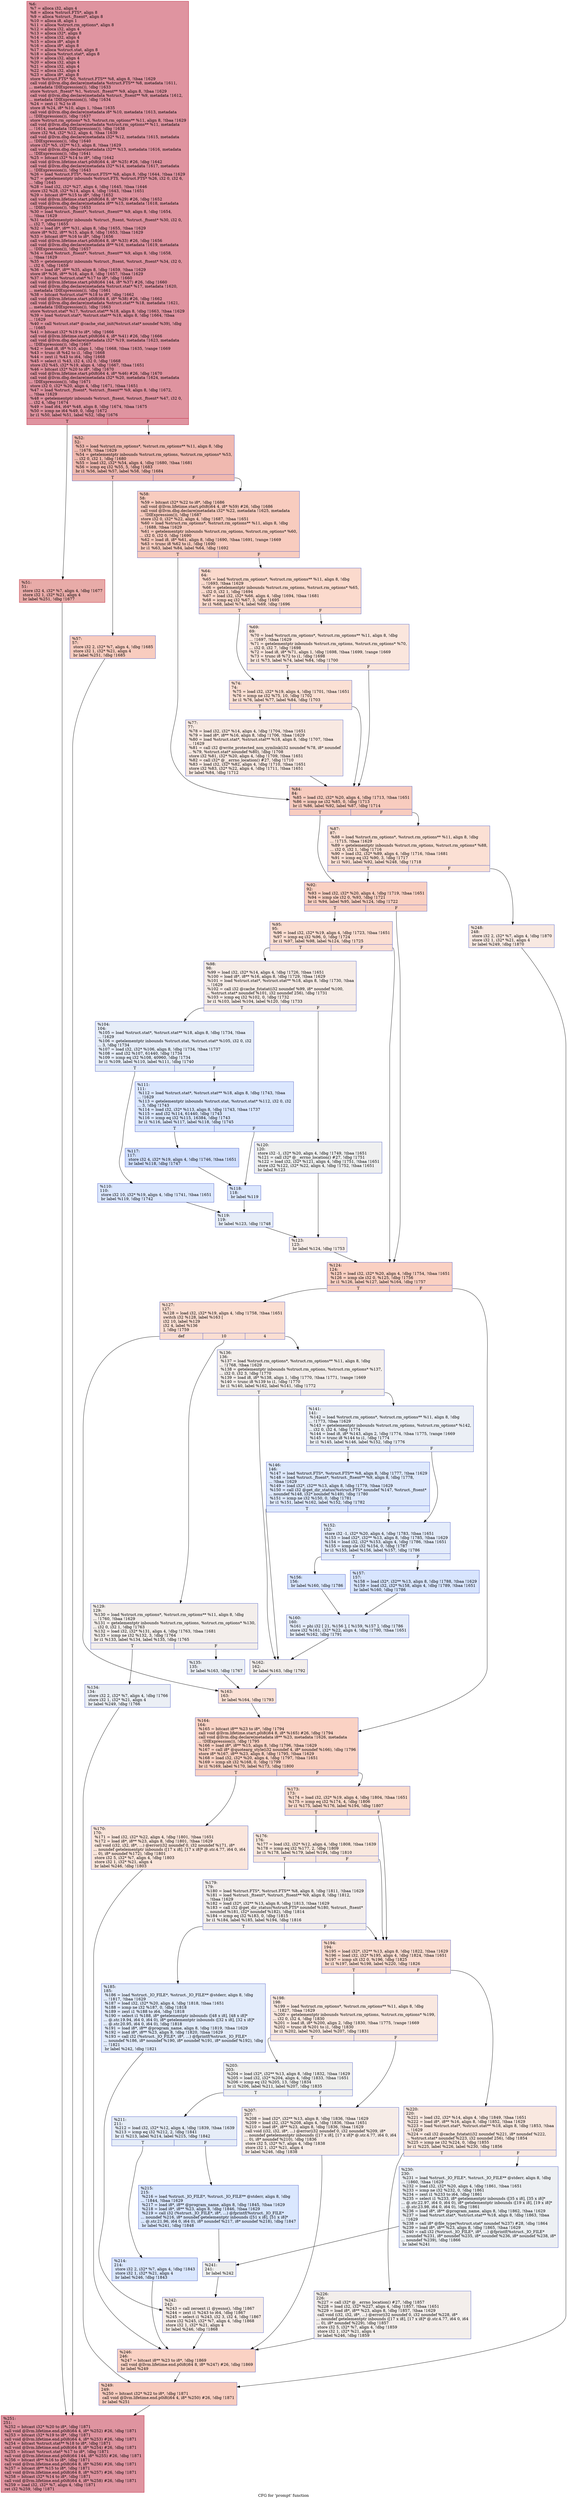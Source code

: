 digraph "CFG for 'prompt' function" {
	label="CFG for 'prompt' function";

	Node0x10e2320 [shape=record,color="#b70d28ff", style=filled, fillcolor="#b70d2870",label="{%6:\l  %7 = alloca i32, align 4\l  %8 = alloca %struct.FTS*, align 8\l  %9 = alloca %struct._ftsent*, align 8\l  %10 = alloca i8, align 1\l  %11 = alloca %struct.rm_options*, align 8\l  %12 = alloca i32, align 4\l  %13 = alloca i32*, align 8\l  %14 = alloca i32, align 4\l  %15 = alloca i8*, align 8\l  %16 = alloca i8*, align 8\l  %17 = alloca %struct.stat, align 8\l  %18 = alloca %struct.stat*, align 8\l  %19 = alloca i32, align 4\l  %20 = alloca i32, align 4\l  %21 = alloca i32, align 4\l  %22 = alloca i32, align 4\l  %23 = alloca i8*, align 8\l  store %struct.FTS* %0, %struct.FTS** %8, align 8, !tbaa !1629\l  call void @llvm.dbg.declare(metadata %struct.FTS** %8, metadata !1611,\l... metadata !DIExpression()), !dbg !1633\l  store %struct._ftsent* %1, %struct._ftsent** %9, align 8, !tbaa !1629\l  call void @llvm.dbg.declare(metadata %struct._ftsent** %9, metadata !1612,\l... metadata !DIExpression()), !dbg !1634\l  %24 = zext i1 %2 to i8\l  store i8 %24, i8* %10, align 1, !tbaa !1635\l  call void @llvm.dbg.declare(metadata i8* %10, metadata !1613, metadata\l... !DIExpression()), !dbg !1637\l  store %struct.rm_options* %3, %struct.rm_options** %11, align 8, !tbaa !1629\l  call void @llvm.dbg.declare(metadata %struct.rm_options** %11, metadata\l... !1614, metadata !DIExpression()), !dbg !1638\l  store i32 %4, i32* %12, align 4, !tbaa !1639\l  call void @llvm.dbg.declare(metadata i32* %12, metadata !1615, metadata\l... !DIExpression()), !dbg !1640\l  store i32* %5, i32** %13, align 8, !tbaa !1629\l  call void @llvm.dbg.declare(metadata i32** %13, metadata !1616, metadata\l... !DIExpression()), !dbg !1641\l  %25 = bitcast i32* %14 to i8*, !dbg !1642\l  call void @llvm.lifetime.start.p0i8(i64 4, i8* %25) #26, !dbg !1642\l  call void @llvm.dbg.declare(metadata i32* %14, metadata !1617, metadata\l... !DIExpression()), !dbg !1643\l  %26 = load %struct.FTS*, %struct.FTS** %8, align 8, !dbg !1644, !tbaa !1629\l  %27 = getelementptr inbounds %struct.FTS, %struct.FTS* %26, i32 0, i32 6,\l... !dbg !1645\l  %28 = load i32, i32* %27, align 4, !dbg !1645, !tbaa !1646\l  store i32 %28, i32* %14, align 4, !dbg !1643, !tbaa !1651\l  %29 = bitcast i8** %15 to i8*, !dbg !1652\l  call void @llvm.lifetime.start.p0i8(i64 8, i8* %29) #26, !dbg !1652\l  call void @llvm.dbg.declare(metadata i8** %15, metadata !1618, metadata\l... !DIExpression()), !dbg !1653\l  %30 = load %struct._ftsent*, %struct._ftsent** %9, align 8, !dbg !1654,\l... !tbaa !1629\l  %31 = getelementptr inbounds %struct._ftsent, %struct._ftsent* %30, i32 0,\l... i32 7, !dbg !1655\l  %32 = load i8*, i8** %31, align 8, !dbg !1655, !tbaa !1629\l  store i8* %32, i8** %15, align 8, !dbg !1653, !tbaa !1629\l  %33 = bitcast i8** %16 to i8*, !dbg !1656\l  call void @llvm.lifetime.start.p0i8(i64 8, i8* %33) #26, !dbg !1656\l  call void @llvm.dbg.declare(metadata i8** %16, metadata !1619, metadata\l... !DIExpression()), !dbg !1657\l  %34 = load %struct._ftsent*, %struct._ftsent** %9, align 8, !dbg !1658,\l... !tbaa !1629\l  %35 = getelementptr inbounds %struct._ftsent, %struct._ftsent* %34, i32 0,\l... i32 6, !dbg !1659\l  %36 = load i8*, i8** %35, align 8, !dbg !1659, !tbaa !1629\l  store i8* %36, i8** %16, align 8, !dbg !1657, !tbaa !1629\l  %37 = bitcast %struct.stat* %17 to i8*, !dbg !1660\l  call void @llvm.lifetime.start.p0i8(i64 144, i8* %37) #26, !dbg !1660\l  call void @llvm.dbg.declare(metadata %struct.stat* %17, metadata !1620,\l... metadata !DIExpression()), !dbg !1661\l  %38 = bitcast %struct.stat** %18 to i8*, !dbg !1662\l  call void @llvm.lifetime.start.p0i8(i64 8, i8* %38) #26, !dbg !1662\l  call void @llvm.dbg.declare(metadata %struct.stat** %18, metadata !1621,\l... metadata !DIExpression()), !dbg !1663\l  store %struct.stat* %17, %struct.stat** %18, align 8, !dbg !1663, !tbaa !1629\l  %39 = load %struct.stat*, %struct.stat** %18, align 8, !dbg !1664, !tbaa\l... !1629\l  %40 = call %struct.stat* @cache_stat_init(%struct.stat* noundef %39), !dbg\l... !1665\l  %41 = bitcast i32* %19 to i8*, !dbg !1666\l  call void @llvm.lifetime.start.p0i8(i64 4, i8* %41) #26, !dbg !1666\l  call void @llvm.dbg.declare(metadata i32* %19, metadata !1623, metadata\l... !DIExpression()), !dbg !1667\l  %42 = load i8, i8* %10, align 1, !dbg !1668, !tbaa !1635, !range !1669\l  %43 = trunc i8 %42 to i1, !dbg !1668\l  %44 = zext i1 %43 to i64, !dbg !1668\l  %45 = select i1 %43, i32 4, i32 0, !dbg !1668\l  store i32 %45, i32* %19, align 4, !dbg !1667, !tbaa !1651\l  %46 = bitcast i32* %20 to i8*, !dbg !1670\l  call void @llvm.lifetime.start.p0i8(i64 4, i8* %46) #26, !dbg !1670\l  call void @llvm.dbg.declare(metadata i32* %20, metadata !1624, metadata\l... !DIExpression()), !dbg !1671\l  store i32 0, i32* %20, align 4, !dbg !1671, !tbaa !1651\l  %47 = load %struct._ftsent*, %struct._ftsent** %9, align 8, !dbg !1672,\l... !tbaa !1629\l  %48 = getelementptr inbounds %struct._ftsent, %struct._ftsent* %47, i32 0,\l... i32 4, !dbg !1674\l  %49 = load i64, i64* %48, align 8, !dbg !1674, !tbaa !1675\l  %50 = icmp ne i64 %49, 0, !dbg !1672\l  br i1 %50, label %51, label %52, !dbg !1676\l|{<s0>T|<s1>F}}"];
	Node0x10e2320:s0 -> Node0x10e2370;
	Node0x10e2320:s1 -> Node0x10e23c0;
	Node0x10e2370 [shape=record,color="#b70d28ff", style=filled, fillcolor="#cc403a70",label="{%51:\l51:                                               \l  store i32 4, i32* %7, align 4, !dbg !1677\l  store i32 1, i32* %21, align 4\l  br label %251, !dbg !1677\l}"];
	Node0x10e2370 -> Node0x10e34f0;
	Node0x10e23c0 [shape=record,color="#3d50c3ff", style=filled, fillcolor="#de614d70",label="{%52:\l52:                                               \l  %53 = load %struct.rm_options*, %struct.rm_options** %11, align 8, !dbg\l... !1678, !tbaa !1629\l  %54 = getelementptr inbounds %struct.rm_options, %struct.rm_options* %53,\l... i32 0, i32 1, !dbg !1680\l  %55 = load i32, i32* %54, align 4, !dbg !1680, !tbaa !1681\l  %56 = icmp eq i32 %55, 5, !dbg !1683\l  br i1 %56, label %57, label %58, !dbg !1684\l|{<s0>T|<s1>F}}"];
	Node0x10e23c0:s0 -> Node0x10e2410;
	Node0x10e23c0:s1 -> Node0x10e2460;
	Node0x10e2410 [shape=record,color="#3d50c3ff", style=filled, fillcolor="#f08b6e70",label="{%57:\l57:                                               \l  store i32 2, i32* %7, align 4, !dbg !1685\l  store i32 1, i32* %21, align 4\l  br label %251, !dbg !1685\l}"];
	Node0x10e2410 -> Node0x10e34f0;
	Node0x10e2460 [shape=record,color="#3d50c3ff", style=filled, fillcolor="#f08b6e70",label="{%58:\l58:                                               \l  %59 = bitcast i32* %22 to i8*, !dbg !1686\l  call void @llvm.lifetime.start.p0i8(i64 4, i8* %59) #26, !dbg !1686\l  call void @llvm.dbg.declare(metadata i32* %22, metadata !1625, metadata\l... !DIExpression()), !dbg !1687\l  store i32 0, i32* %22, align 4, !dbg !1687, !tbaa !1651\l  %60 = load %struct.rm_options*, %struct.rm_options** %11, align 8, !dbg\l... !1688, !tbaa !1629\l  %61 = getelementptr inbounds %struct.rm_options, %struct.rm_options* %60,\l... i32 0, i32 0, !dbg !1690\l  %62 = load i8, i8* %61, align 8, !dbg !1690, !tbaa !1691, !range !1669\l  %63 = trunc i8 %62 to i1, !dbg !1690\l  br i1 %63, label %84, label %64, !dbg !1692\l|{<s0>T|<s1>F}}"];
	Node0x10e2460:s0 -> Node0x10e25f0;
	Node0x10e2460:s1 -> Node0x10e24b0;
	Node0x10e24b0 [shape=record,color="#3d50c3ff", style=filled, fillcolor="#f7ac8e70",label="{%64:\l64:                                               \l  %65 = load %struct.rm_options*, %struct.rm_options** %11, align 8, !dbg\l... !1693, !tbaa !1629\l  %66 = getelementptr inbounds %struct.rm_options, %struct.rm_options* %65,\l... i32 0, i32 1, !dbg !1694\l  %67 = load i32, i32* %66, align 4, !dbg !1694, !tbaa !1681\l  %68 = icmp eq i32 %67, 3, !dbg !1695\l  br i1 %68, label %74, label %69, !dbg !1696\l|{<s0>T|<s1>F}}"];
	Node0x10e24b0:s0 -> Node0x10e2550;
	Node0x10e24b0:s1 -> Node0x10e2500;
	Node0x10e2500 [shape=record,color="#3d50c3ff", style=filled, fillcolor="#f3c7b170",label="{%69:\l69:                                               \l  %70 = load %struct.rm_options*, %struct.rm_options** %11, align 8, !dbg\l... !1697, !tbaa !1629\l  %71 = getelementptr inbounds %struct.rm_options, %struct.rm_options* %70,\l... i32 0, i32 7, !dbg !1698\l  %72 = load i8, i8* %71, align 1, !dbg !1698, !tbaa !1699, !range !1669\l  %73 = trunc i8 %72 to i1, !dbg !1698\l  br i1 %73, label %74, label %84, !dbg !1700\l|{<s0>T|<s1>F}}"];
	Node0x10e2500:s0 -> Node0x10e2550;
	Node0x10e2500:s1 -> Node0x10e25f0;
	Node0x10e2550 [shape=record,color="#3d50c3ff", style=filled, fillcolor="#f7b99e70",label="{%74:\l74:                                               \l  %75 = load i32, i32* %19, align 4, !dbg !1701, !tbaa !1651\l  %76 = icmp ne i32 %75, 10, !dbg !1702\l  br i1 %76, label %77, label %84, !dbg !1703\l|{<s0>T|<s1>F}}"];
	Node0x10e2550:s0 -> Node0x10e25a0;
	Node0x10e2550:s1 -> Node0x10e25f0;
	Node0x10e25a0 [shape=record,color="#3d50c3ff", style=filled, fillcolor="#efcebd70",label="{%77:\l77:                                               \l  %78 = load i32, i32* %14, align 4, !dbg !1704, !tbaa !1651\l  %79 = load i8*, i8** %16, align 8, !dbg !1706, !tbaa !1629\l  %80 = load %struct.stat*, %struct.stat** %18, align 8, !dbg !1707, !tbaa\l... !1629\l  %81 = call i32 @write_protected_non_symlink(i32 noundef %78, i8* noundef\l... %79, %struct.stat* noundef %80), !dbg !1708\l  store i32 %81, i32* %20, align 4, !dbg !1709, !tbaa !1651\l  %82 = call i32* @__errno_location() #27, !dbg !1710\l  %83 = load i32, i32* %82, align 4, !dbg !1710, !tbaa !1651\l  store i32 %83, i32* %22, align 4, !dbg !1711, !tbaa !1651\l  br label %84, !dbg !1712\l}"];
	Node0x10e25a0 -> Node0x10e25f0;
	Node0x10e25f0 [shape=record,color="#3d50c3ff", style=filled, fillcolor="#f08b6e70",label="{%84:\l84:                                               \l  %85 = load i32, i32* %20, align 4, !dbg !1713, !tbaa !1651\l  %86 = icmp ne i32 %85, 0, !dbg !1713\l  br i1 %86, label %92, label %87, !dbg !1714\l|{<s0>T|<s1>F}}"];
	Node0x10e25f0:s0 -> Node0x10e2690;
	Node0x10e25f0:s1 -> Node0x10e2640;
	Node0x10e2640 [shape=record,color="#3d50c3ff", style=filled, fillcolor="#f7b99e70",label="{%87:\l87:                                               \l  %88 = load %struct.rm_options*, %struct.rm_options** %11, align 8, !dbg\l... !1715, !tbaa !1629\l  %89 = getelementptr inbounds %struct.rm_options, %struct.rm_options* %88,\l... i32 0, i32 1, !dbg !1716\l  %90 = load i32, i32* %89, align 4, !dbg !1716, !tbaa !1681\l  %91 = icmp eq i32 %90, 3, !dbg !1717\l  br i1 %91, label %92, label %248, !dbg !1718\l|{<s0>T|<s1>F}}"];
	Node0x10e2640:s0 -> Node0x10e2690;
	Node0x10e2640:s1 -> Node0x10e3450;
	Node0x10e2690 [shape=record,color="#3d50c3ff", style=filled, fillcolor="#f3947570",label="{%92:\l92:                                               \l  %93 = load i32, i32* %20, align 4, !dbg !1719, !tbaa !1651\l  %94 = icmp sle i32 0, %93, !dbg !1721\l  br i1 %94, label %95, label %124, !dbg !1722\l|{<s0>T|<s1>F}}"];
	Node0x10e2690:s0 -> Node0x10e26e0;
	Node0x10e2690:s1 -> Node0x10e2a00;
	Node0x10e26e0 [shape=record,color="#3d50c3ff", style=filled, fillcolor="#f7b59970",label="{%95:\l95:                                               \l  %96 = load i32, i32* %19, align 4, !dbg !1723, !tbaa !1651\l  %97 = icmp eq i32 %96, 0, !dbg !1724\l  br i1 %97, label %98, label %124, !dbg !1725\l|{<s0>T|<s1>F}}"];
	Node0x10e26e0:s0 -> Node0x10e2730;
	Node0x10e26e0:s1 -> Node0x10e2a00;
	Node0x10e2730 [shape=record,color="#3d50c3ff", style=filled, fillcolor="#ead5c970",label="{%98:\l98:                                               \l  %99 = load i32, i32* %14, align 4, !dbg !1726, !tbaa !1651\l  %100 = load i8*, i8** %16, align 8, !dbg !1729, !tbaa !1629\l  %101 = load %struct.stat*, %struct.stat** %18, align 8, !dbg !1730, !tbaa\l... !1629\l  %102 = call i32 @cache_fstatat(i32 noundef %99, i8* noundef %100,\l... %struct.stat* noundef %101, i32 noundef 256), !dbg !1731\l  %103 = icmp eq i32 %102, 0, !dbg !1732\l  br i1 %103, label %104, label %120, !dbg !1733\l|{<s0>T|<s1>F}}"];
	Node0x10e2730:s0 -> Node0x10e2780;
	Node0x10e2730:s1 -> Node0x10e2960;
	Node0x10e2780 [shape=record,color="#3d50c3ff", style=filled, fillcolor="#c7d7f070",label="{%104:\l104:                                              \l  %105 = load %struct.stat*, %struct.stat** %18, align 8, !dbg !1734, !tbaa\l... !1629\l  %106 = getelementptr inbounds %struct.stat, %struct.stat* %105, i32 0, i32\l... 3, !dbg !1734\l  %107 = load i32, i32* %106, align 8, !dbg !1734, !tbaa !1737\l  %108 = and i32 %107, 61440, !dbg !1734\l  %109 = icmp eq i32 %108, 40960, !dbg !1734\l  br i1 %109, label %110, label %111, !dbg !1740\l|{<s0>T|<s1>F}}"];
	Node0x10e2780:s0 -> Node0x10e27d0;
	Node0x10e2780:s1 -> Node0x10e2820;
	Node0x10e27d0 [shape=record,color="#3d50c3ff", style=filled, fillcolor="#aec9fc70",label="{%110:\l110:                                              \l  store i32 10, i32* %19, align 4, !dbg !1741, !tbaa !1651\l  br label %119, !dbg !1742\l}"];
	Node0x10e27d0 -> Node0x10e2910;
	Node0x10e2820 [shape=record,color="#3d50c3ff", style=filled, fillcolor="#aec9fc70",label="{%111:\l111:                                              \l  %112 = load %struct.stat*, %struct.stat** %18, align 8, !dbg !1743, !tbaa\l... !1629\l  %113 = getelementptr inbounds %struct.stat, %struct.stat* %112, i32 0, i32\l... 3, !dbg !1743\l  %114 = load i32, i32* %113, align 8, !dbg !1743, !tbaa !1737\l  %115 = and i32 %114, 61440, !dbg !1743\l  %116 = icmp eq i32 %115, 16384, !dbg !1743\l  br i1 %116, label %117, label %118, !dbg !1745\l|{<s0>T|<s1>F}}"];
	Node0x10e2820:s0 -> Node0x10e2870;
	Node0x10e2820:s1 -> Node0x10e28c0;
	Node0x10e2870 [shape=record,color="#3d50c3ff", style=filled, fillcolor="#93b5fe70",label="{%117:\l117:                                              \l  store i32 4, i32* %19, align 4, !dbg !1746, !tbaa !1651\l  br label %118, !dbg !1747\l}"];
	Node0x10e2870 -> Node0x10e28c0;
	Node0x10e28c0 [shape=record,color="#3d50c3ff", style=filled, fillcolor="#aec9fc70",label="{%118:\l118:                                              \l  br label %119\l}"];
	Node0x10e28c0 -> Node0x10e2910;
	Node0x10e2910 [shape=record,color="#3d50c3ff", style=filled, fillcolor="#c7d7f070",label="{%119:\l119:                                              \l  br label %123, !dbg !1748\l}"];
	Node0x10e2910 -> Node0x10e29b0;
	Node0x10e2960 [shape=record,color="#3d50c3ff", style=filled, fillcolor="#dbdcde70",label="{%120:\l120:                                              \l  store i32 -1, i32* %20, align 4, !dbg !1749, !tbaa !1651\l  %121 = call i32* @__errno_location() #27, !dbg !1751\l  %122 = load i32, i32* %121, align 4, !dbg !1751, !tbaa !1651\l  store i32 %122, i32* %22, align 4, !dbg !1752, !tbaa !1651\l  br label %123\l}"];
	Node0x10e2960 -> Node0x10e29b0;
	Node0x10e29b0 [shape=record,color="#3d50c3ff", style=filled, fillcolor="#ead5c970",label="{%123:\l123:                                              \l  br label %124, !dbg !1753\l}"];
	Node0x10e29b0 -> Node0x10e2a00;
	Node0x10e2a00 [shape=record,color="#3d50c3ff", style=filled, fillcolor="#f3947570",label="{%124:\l124:                                              \l  %125 = load i32, i32* %20, align 4, !dbg !1754, !tbaa !1651\l  %126 = icmp sle i32 0, %125, !dbg !1756\l  br i1 %126, label %127, label %164, !dbg !1757\l|{<s0>T|<s1>F}}"];
	Node0x10e2a00:s0 -> Node0x10e2a50;
	Node0x10e2a00:s1 -> Node0x10e2e60;
	Node0x10e2a50 [shape=record,color="#3d50c3ff", style=filled, fillcolor="#f7b59970",label="{%127:\l127:                                              \l  %128 = load i32, i32* %19, align 4, !dbg !1758, !tbaa !1651\l  switch i32 %128, label %163 [\l    i32 10, label %129\l    i32 4, label %136\l  ], !dbg !1759\l|{<s0>def|<s1>10|<s2>4}}"];
	Node0x10e2a50:s0 -> Node0x10e2e10;
	Node0x10e2a50:s1 -> Node0x10e2aa0;
	Node0x10e2a50:s2 -> Node0x10e2b90;
	Node0x10e2aa0 [shape=record,color="#3d50c3ff", style=filled, fillcolor="#e5d8d170",label="{%129:\l129:                                              \l  %130 = load %struct.rm_options*, %struct.rm_options** %11, align 8, !dbg\l... !1760, !tbaa !1629\l  %131 = getelementptr inbounds %struct.rm_options, %struct.rm_options* %130,\l... i32 0, i32 1, !dbg !1763\l  %132 = load i32, i32* %131, align 4, !dbg !1763, !tbaa !1681\l  %133 = icmp ne i32 %132, 3, !dbg !1764\l  br i1 %133, label %134, label %135, !dbg !1765\l|{<s0>T|<s1>F}}"];
	Node0x10e2aa0:s0 -> Node0x10e2af0;
	Node0x10e2aa0:s1 -> Node0x10e2b40;
	Node0x10e2af0 [shape=record,color="#3d50c3ff", style=filled, fillcolor="#d1dae970",label="{%134:\l134:                                              \l  store i32 2, i32* %7, align 4, !dbg !1766\l  store i32 1, i32* %21, align 4\l  br label %249, !dbg !1766\l}"];
	Node0x10e2af0 -> Node0x10e34a0;
	Node0x10e2b40 [shape=record,color="#3d50c3ff", style=filled, fillcolor="#d1dae970",label="{%135:\l135:                                              \l  br label %163, !dbg !1767\l}"];
	Node0x10e2b40 -> Node0x10e2e10;
	Node0x10e2b90 [shape=record,color="#3d50c3ff", style=filled, fillcolor="#e5d8d170",label="{%136:\l136:                                              \l  %137 = load %struct.rm_options*, %struct.rm_options** %11, align 8, !dbg\l... !1768, !tbaa !1629\l  %138 = getelementptr inbounds %struct.rm_options, %struct.rm_options* %137,\l... i32 0, i32 3, !dbg !1770\l  %139 = load i8, i8* %138, align 1, !dbg !1770, !tbaa !1771, !range !1669\l  %140 = trunc i8 %139 to i1, !dbg !1770\l  br i1 %140, label %162, label %141, !dbg !1772\l|{<s0>T|<s1>F}}"];
	Node0x10e2b90:s0 -> Node0x10e2dc0;
	Node0x10e2b90:s1 -> Node0x10e2be0;
	Node0x10e2be0 [shape=record,color="#3d50c3ff", style=filled, fillcolor="#d1dae970",label="{%141:\l141:                                              \l  %142 = load %struct.rm_options*, %struct.rm_options** %11, align 8, !dbg\l... !1773, !tbaa !1629\l  %143 = getelementptr inbounds %struct.rm_options, %struct.rm_options* %142,\l... i32 0, i32 4, !dbg !1774\l  %144 = load i8, i8* %143, align 2, !dbg !1774, !tbaa !1775, !range !1669\l  %145 = trunc i8 %144 to i1, !dbg !1774\l  br i1 %145, label %146, label %152, !dbg !1776\l|{<s0>T|<s1>F}}"];
	Node0x10e2be0:s0 -> Node0x10e2c30;
	Node0x10e2be0:s1 -> Node0x10e2c80;
	Node0x10e2c30 [shape=record,color="#3d50c3ff", style=filled, fillcolor="#b5cdfa70",label="{%146:\l146:                                              \l  %147 = load %struct.FTS*, %struct.FTS** %8, align 8, !dbg !1777, !tbaa !1629\l  %148 = load %struct._ftsent*, %struct._ftsent** %9, align 8, !dbg !1778,\l... !tbaa !1629\l  %149 = load i32*, i32** %13, align 8, !dbg !1779, !tbaa !1629\l  %150 = call i32 @get_dir_status(%struct.FTS* noundef %147, %struct._ftsent*\l... noundef %148, i32* noundef %149), !dbg !1780\l  %151 = icmp ne i32 %150, 0, !dbg !1781\l  br i1 %151, label %162, label %152, !dbg !1782\l|{<s0>T|<s1>F}}"];
	Node0x10e2c30:s0 -> Node0x10e2dc0;
	Node0x10e2c30:s1 -> Node0x10e2c80;
	Node0x10e2c80 [shape=record,color="#3d50c3ff", style=filled, fillcolor="#c1d4f470",label="{%152:\l152:                                              \l  store i32 -1, i32* %20, align 4, !dbg !1783, !tbaa !1651\l  %153 = load i32*, i32** %13, align 8, !dbg !1785, !tbaa !1629\l  %154 = load i32, i32* %153, align 4, !dbg !1786, !tbaa !1651\l  %155 = icmp sle i32 %154, 0, !dbg !1787\l  br i1 %155, label %156, label %157, !dbg !1786\l|{<s0>T|<s1>F}}"];
	Node0x10e2c80:s0 -> Node0x10e2cd0;
	Node0x10e2c80:s1 -> Node0x10e2d20;
	Node0x10e2cd0 [shape=record,color="#3d50c3ff", style=filled, fillcolor="#a7c5fe70",label="{%156:\l156:                                              \l  br label %160, !dbg !1786\l}"];
	Node0x10e2cd0 -> Node0x10e2d70;
	Node0x10e2d20 [shape=record,color="#3d50c3ff", style=filled, fillcolor="#a7c5fe70",label="{%157:\l157:                                              \l  %158 = load i32*, i32** %13, align 8, !dbg !1788, !tbaa !1629\l  %159 = load i32, i32* %158, align 4, !dbg !1789, !tbaa !1651\l  br label %160, !dbg !1786\l}"];
	Node0x10e2d20 -> Node0x10e2d70;
	Node0x10e2d70 [shape=record,color="#3d50c3ff", style=filled, fillcolor="#c1d4f470",label="{%160:\l160:                                              \l  %161 = phi i32 [ 21, %156 ], [ %159, %157 ], !dbg !1786\l  store i32 %161, i32* %22, align 4, !dbg !1790, !tbaa !1651\l  br label %162, !dbg !1791\l}"];
	Node0x10e2d70 -> Node0x10e2dc0;
	Node0x10e2dc0 [shape=record,color="#3d50c3ff", style=filled, fillcolor="#e5d8d170",label="{%162:\l162:                                              \l  br label %163, !dbg !1792\l}"];
	Node0x10e2dc0 -> Node0x10e2e10;
	Node0x10e2e10 [shape=record,color="#3d50c3ff", style=filled, fillcolor="#f7bca170",label="{%163:\l163:                                              \l  br label %164, !dbg !1793\l}"];
	Node0x10e2e10 -> Node0x10e2e60;
	Node0x10e2e60 [shape=record,color="#3d50c3ff", style=filled, fillcolor="#f4987a70",label="{%164:\l164:                                              \l  %165 = bitcast i8** %23 to i8*, !dbg !1794\l  call void @llvm.lifetime.start.p0i8(i64 8, i8* %165) #26, !dbg !1794\l  call void @llvm.dbg.declare(metadata i8** %23, metadata !1626, metadata\l... !DIExpression()), !dbg !1795\l  %166 = load i8*, i8** %15, align 8, !dbg !1796, !tbaa !1629\l  %167 = call i8* @quotearg_style(i32 noundef 4, i8* noundef %166), !dbg !1796\l  store i8* %167, i8** %23, align 8, !dbg !1795, !tbaa !1629\l  %168 = load i32, i32* %20, align 4, !dbg !1797, !tbaa !1651\l  %169 = icmp slt i32 %168, 0, !dbg !1799\l  br i1 %169, label %170, label %173, !dbg !1800\l|{<s0>T|<s1>F}}"];
	Node0x10e2e60:s0 -> Node0x10e2eb0;
	Node0x10e2e60:s1 -> Node0x10e2f00;
	Node0x10e2eb0 [shape=record,color="#3d50c3ff", style=filled, fillcolor="#f4c5ad70",label="{%170:\l170:                                              \l  %171 = load i32, i32* %22, align 4, !dbg !1801, !tbaa !1651\l  %172 = load i8*, i8** %23, align 8, !dbg !1801, !tbaa !1629\l  call void (i32, i32, i8*, ...) @error(i32 noundef 0, i32 noundef %171, i8*\l... noundef getelementptr inbounds ([17 x i8], [17 x i8]* @.str.4.77, i64 0, i64\l... 0), i8* noundef %172), !dbg !1801\l  store i32 5, i32* %7, align 4, !dbg !1803\l  store i32 1, i32* %21, align 4\l  br label %246, !dbg !1803\l}"];
	Node0x10e2eb0 -> Node0x10e3400;
	Node0x10e2f00 [shape=record,color="#3d50c3ff", style=filled, fillcolor="#f7af9170",label="{%173:\l173:                                              \l  %174 = load i32, i32* %19, align 4, !dbg !1804, !tbaa !1651\l  %175 = icmp eq i32 %174, 4, !dbg !1806\l  br i1 %175, label %176, label %194, !dbg !1807\l|{<s0>T|<s1>F}}"];
	Node0x10e2f00:s0 -> Node0x10e2f50;
	Node0x10e2f00:s1 -> Node0x10e3040;
	Node0x10e2f50 [shape=record,color="#3d50c3ff", style=filled, fillcolor="#f2cab570",label="{%176:\l176:                                              \l  %177 = load i32, i32* %12, align 4, !dbg !1808, !tbaa !1639\l  %178 = icmp eq i32 %177, 2, !dbg !1809\l  br i1 %178, label %179, label %194, !dbg !1810\l|{<s0>T|<s1>F}}"];
	Node0x10e2f50:s0 -> Node0x10e2fa0;
	Node0x10e2f50:s1 -> Node0x10e3040;
	Node0x10e2fa0 [shape=record,color="#3d50c3ff", style=filled, fillcolor="#e3d9d370",label="{%179:\l179:                                              \l  %180 = load %struct.FTS*, %struct.FTS** %8, align 8, !dbg !1811, !tbaa !1629\l  %181 = load %struct._ftsent*, %struct._ftsent** %9, align 8, !dbg !1812,\l... !tbaa !1629\l  %182 = load i32*, i32** %13, align 8, !dbg !1813, !tbaa !1629\l  %183 = call i32 @get_dir_status(%struct.FTS* noundef %180, %struct._ftsent*\l... noundef %181, i32* noundef %182), !dbg !1814\l  %184 = icmp eq i32 %183, 0, !dbg !1815\l  br i1 %184, label %185, label %194, !dbg !1816\l|{<s0>T|<s1>F}}"];
	Node0x10e2fa0:s0 -> Node0x10e2ff0;
	Node0x10e2fa0:s1 -> Node0x10e3040;
	Node0x10e2ff0 [shape=record,color="#3d50c3ff", style=filled, fillcolor="#bfd3f670",label="{%185:\l185:                                              \l  %186 = load %struct._IO_FILE*, %struct._IO_FILE** @stderr, align 8, !dbg\l... !1817, !tbaa !1629\l  %187 = load i32, i32* %20, align 4, !dbg !1818, !tbaa !1651\l  %188 = icmp ne i32 %187, 0, !dbg !1818\l  %189 = zext i1 %188 to i64, !dbg !1818\l  %190 = select i1 %188, i8* getelementptr inbounds ([48 x i8], [48 x i8]*\l... @.str.19.94, i64 0, i64 0), i8* getelementptr inbounds ([32 x i8], [32 x i8]*\l... @.str.20.95, i64 0, i64 0), !dbg !1818\l  %191 = load i8*, i8** @program_name, align 8, !dbg !1819, !tbaa !1629\l  %192 = load i8*, i8** %23, align 8, !dbg !1820, !tbaa !1629\l  %193 = call i32 (%struct._IO_FILE*, i8*, ...) @fprintf(%struct._IO_FILE*\l... noundef %186, i8* noundef %190, i8* noundef %191, i8* noundef %192), !dbg\l... !1821\l  br label %242, !dbg !1821\l}"];
	Node0x10e2ff0 -> Node0x10e33b0;
	Node0x10e3040 [shape=record,color="#3d50c3ff", style=filled, fillcolor="#f7b39670",label="{%194:\l194:                                              \l  %195 = load i32*, i32** %13, align 8, !dbg !1822, !tbaa !1629\l  %196 = load i32, i32* %195, align 4, !dbg !1824, !tbaa !1651\l  %197 = icmp slt i32 0, %196, !dbg !1825\l  br i1 %197, label %198, label %220, !dbg !1826\l|{<s0>T|<s1>F}}"];
	Node0x10e3040:s0 -> Node0x10e3090;
	Node0x10e3040:s1 -> Node0x10e3270;
	Node0x10e3090 [shape=record,color="#3d50c3ff", style=filled, fillcolor="#f1ccb870",label="{%198:\l198:                                              \l  %199 = load %struct.rm_options*, %struct.rm_options** %11, align 8, !dbg\l... !1827, !tbaa !1629\l  %200 = getelementptr inbounds %struct.rm_options, %struct.rm_options* %199,\l... i32 0, i32 4, !dbg !1830\l  %201 = load i8, i8* %200, align 2, !dbg !1830, !tbaa !1775, !range !1669\l  %202 = trunc i8 %201 to i1, !dbg !1830\l  br i1 %202, label %203, label %207, !dbg !1831\l|{<s0>T|<s1>F}}"];
	Node0x10e3090:s0 -> Node0x10e30e0;
	Node0x10e3090:s1 -> Node0x10e3130;
	Node0x10e30e0 [shape=record,color="#3d50c3ff", style=filled, fillcolor="#dedcdb70",label="{%203:\l203:                                              \l  %204 = load i32*, i32** %13, align 8, !dbg !1832, !tbaa !1629\l  %205 = load i32, i32* %204, align 4, !dbg !1833, !tbaa !1651\l  %206 = icmp eq i32 %205, 13, !dbg !1834\l  br i1 %206, label %211, label %207, !dbg !1835\l|{<s0>T|<s1>F}}"];
	Node0x10e30e0:s0 -> Node0x10e3180;
	Node0x10e30e0:s1 -> Node0x10e3130;
	Node0x10e3130 [shape=record,color="#3d50c3ff", style=filled, fillcolor="#ead5c970",label="{%207:\l207:                                              \l  %208 = load i32*, i32** %13, align 8, !dbg !1836, !tbaa !1629\l  %209 = load i32, i32* %208, align 4, !dbg !1836, !tbaa !1651\l  %210 = load i8*, i8** %23, align 8, !dbg !1836, !tbaa !1629\l  call void (i32, i32, i8*, ...) @error(i32 noundef 0, i32 noundef %209, i8*\l... noundef getelementptr inbounds ([17 x i8], [17 x i8]* @.str.4.77, i64 0, i64\l... 0), i8* noundef %210), !dbg !1836\l  store i32 5, i32* %7, align 4, !dbg !1838\l  store i32 1, i32* %21, align 4\l  br label %246, !dbg !1838\l}"];
	Node0x10e3130 -> Node0x10e3400;
	Node0x10e3180 [shape=record,color="#3d50c3ff", style=filled, fillcolor="#c7d7f070",label="{%211:\l211:                                              \l  %212 = load i32, i32* %12, align 4, !dbg !1839, !tbaa !1639\l  %213 = icmp eq i32 %212, 2, !dbg !1841\l  br i1 %213, label %214, label %215, !dbg !1842\l|{<s0>T|<s1>F}}"];
	Node0x10e3180:s0 -> Node0x10e31d0;
	Node0x10e3180:s1 -> Node0x10e3220;
	Node0x10e31d0 [shape=record,color="#3d50c3ff", style=filled, fillcolor="#abc8fd70",label="{%214:\l214:                                              \l  store i32 2, i32* %7, align 4, !dbg !1843\l  store i32 1, i32* %21, align 4\l  br label %246, !dbg !1843\l}"];
	Node0x10e31d0 -> Node0x10e3400;
	Node0x10e3220 [shape=record,color="#3d50c3ff", style=filled, fillcolor="#abc8fd70",label="{%215:\l215:                                              \l  %216 = load %struct._IO_FILE*, %struct._IO_FILE** @stderr, align 8, !dbg\l... !1844, !tbaa !1629\l  %217 = load i8*, i8** @program_name, align 8, !dbg !1845, !tbaa !1629\l  %218 = load i8*, i8** %23, align 8, !dbg !1846, !tbaa !1629\l  %219 = call i32 (%struct._IO_FILE*, i8*, ...) @fprintf(%struct._IO_FILE*\l... noundef %216, i8* noundef getelementptr inbounds ([51 x i8], [51 x i8]*\l... @.str.21.96, i64 0, i64 0), i8* noundef %217, i8* noundef %218), !dbg !1847\l  br label %241, !dbg !1848\l}"];
	Node0x10e3220 -> Node0x10e3360;
	Node0x10e3270 [shape=record,color="#3d50c3ff", style=filled, fillcolor="#f1ccb870",label="{%220:\l220:                                              \l  %221 = load i32, i32* %14, align 4, !dbg !1849, !tbaa !1651\l  %222 = load i8*, i8** %16, align 8, !dbg !1852, !tbaa !1629\l  %223 = load %struct.stat*, %struct.stat** %18, align 8, !dbg !1853, !tbaa\l... !1629\l  %224 = call i32 @cache_fstatat(i32 noundef %221, i8* noundef %222,\l... %struct.stat* noundef %223, i32 noundef 256), !dbg !1854\l  %225 = icmp ne i32 %224, 0, !dbg !1855\l  br i1 %225, label %226, label %230, !dbg !1856\l|{<s0>T|<s1>F}}"];
	Node0x10e3270:s0 -> Node0x10e32c0;
	Node0x10e3270:s1 -> Node0x10e3310;
	Node0x10e32c0 [shape=record,color="#3d50c3ff", style=filled, fillcolor="#e5d8d170",label="{%226:\l226:                                              \l  %227 = call i32* @__errno_location() #27, !dbg !1857\l  %228 = load i32, i32* %227, align 4, !dbg !1857, !tbaa !1651\l  %229 = load i8*, i8** %23, align 8, !dbg !1857, !tbaa !1629\l  call void (i32, i32, i8*, ...) @error(i32 noundef 0, i32 noundef %228, i8*\l... noundef getelementptr inbounds ([17 x i8], [17 x i8]* @.str.4.77, i64 0, i64\l... 0), i8* noundef %229), !dbg !1857\l  store i32 5, i32* %7, align 4, !dbg !1859\l  store i32 1, i32* %21, align 4\l  br label %246, !dbg !1859\l}"];
	Node0x10e32c0 -> Node0x10e3400;
	Node0x10e3310 [shape=record,color="#3d50c3ff", style=filled, fillcolor="#d6dce470",label="{%230:\l230:                                              \l  %231 = load %struct._IO_FILE*, %struct._IO_FILE** @stderr, align 8, !dbg\l... !1860, !tbaa !1629\l  %232 = load i32, i32* %20, align 4, !dbg !1861, !tbaa !1651\l  %233 = icmp ne i32 %232, 0, !dbg !1861\l  %234 = zext i1 %233 to i64, !dbg !1861\l  %235 = select i1 %233, i8* getelementptr inbounds ([35 x i8], [35 x i8]*\l... @.str.22.97, i64 0, i64 0), i8* getelementptr inbounds ([19 x i8], [19 x i8]*\l... @.str.23.98, i64 0, i64 0), !dbg !1861\l  %236 = load i8*, i8** @program_name, align 8, !dbg !1862, !tbaa !1629\l  %237 = load %struct.stat*, %struct.stat** %18, align 8, !dbg !1863, !tbaa\l... !1629\l  %238 = call i8* @file_type(%struct.stat* noundef %237) #28, !dbg !1864\l  %239 = load i8*, i8** %23, align 8, !dbg !1865, !tbaa !1629\l  %240 = call i32 (%struct._IO_FILE*, i8*, ...) @fprintf(%struct._IO_FILE*\l... noundef %231, i8* noundef %235, i8* noundef %236, i8* noundef %238, i8*\l... noundef %239), !dbg !1866\l  br label %241\l}"];
	Node0x10e3310 -> Node0x10e3360;
	Node0x10e3360 [shape=record,color="#3d50c3ff", style=filled, fillcolor="#dedcdb70",label="{%241:\l241:                                              \l  br label %242\l}"];
	Node0x10e3360 -> Node0x10e33b0;
	Node0x10e33b0 [shape=record,color="#3d50c3ff", style=filled, fillcolor="#ead5c970",label="{%242:\l242:                                              \l  %243 = call zeroext i1 @yesno(), !dbg !1867\l  %244 = zext i1 %243 to i64, !dbg !1867\l  %245 = select i1 %243, i32 3, i32 4, !dbg !1867\l  store i32 %245, i32* %7, align 4, !dbg !1868\l  store i32 1, i32* %21, align 4\l  br label %246, !dbg !1868\l}"];
	Node0x10e33b0 -> Node0x10e3400;
	Node0x10e3400 [shape=record,color="#3d50c3ff", style=filled, fillcolor="#f4987a70",label="{%246:\l246:                                              \l  %247 = bitcast i8** %23 to i8*, !dbg !1869\l  call void @llvm.lifetime.end.p0i8(i64 8, i8* %247) #26, !dbg !1869\l  br label %249\l}"];
	Node0x10e3400 -> Node0x10e34a0;
	Node0x10e3450 [shape=record,color="#3d50c3ff", style=filled, fillcolor="#efcebd70",label="{%248:\l248:                                              \l  store i32 2, i32* %7, align 4, !dbg !1870\l  store i32 1, i32* %21, align 4\l  br label %249, !dbg !1870\l}"];
	Node0x10e3450 -> Node0x10e34a0;
	Node0x10e34a0 [shape=record,color="#3d50c3ff", style=filled, fillcolor="#f08b6e70",label="{%249:\l249:                                              \l  %250 = bitcast i32* %22 to i8*, !dbg !1871\l  call void @llvm.lifetime.end.p0i8(i64 4, i8* %250) #26, !dbg !1871\l  br label %251\l}"];
	Node0x10e34a0 -> Node0x10e34f0;
	Node0x10e34f0 [shape=record,color="#b70d28ff", style=filled, fillcolor="#b70d2870",label="{%251:\l251:                                              \l  %252 = bitcast i32* %20 to i8*, !dbg !1871\l  call void @llvm.lifetime.end.p0i8(i64 4, i8* %252) #26, !dbg !1871\l  %253 = bitcast i32* %19 to i8*, !dbg !1871\l  call void @llvm.lifetime.end.p0i8(i64 4, i8* %253) #26, !dbg !1871\l  %254 = bitcast %struct.stat** %18 to i8*, !dbg !1871\l  call void @llvm.lifetime.end.p0i8(i64 8, i8* %254) #26, !dbg !1871\l  %255 = bitcast %struct.stat* %17 to i8*, !dbg !1871\l  call void @llvm.lifetime.end.p0i8(i64 144, i8* %255) #26, !dbg !1871\l  %256 = bitcast i8** %16 to i8*, !dbg !1871\l  call void @llvm.lifetime.end.p0i8(i64 8, i8* %256) #26, !dbg !1871\l  %257 = bitcast i8** %15 to i8*, !dbg !1871\l  call void @llvm.lifetime.end.p0i8(i64 8, i8* %257) #26, !dbg !1871\l  %258 = bitcast i32* %14 to i8*, !dbg !1871\l  call void @llvm.lifetime.end.p0i8(i64 4, i8* %258) #26, !dbg !1871\l  %259 = load i32, i32* %7, align 4, !dbg !1871\l  ret i32 %259, !dbg !1871\l}"];
}

